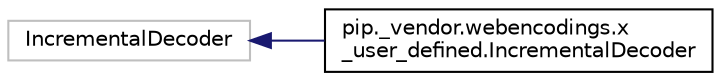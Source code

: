 digraph "Graphical Class Hierarchy"
{
  edge [fontname="Helvetica",fontsize="10",labelfontname="Helvetica",labelfontsize="10"];
  node [fontname="Helvetica",fontsize="10",shape=record];
  rankdir="LR";
  Node550 [label="IncrementalDecoder",height=0.2,width=0.4,color="grey75", fillcolor="white", style="filled"];
  Node550 -> Node0 [dir="back",color="midnightblue",fontsize="10",style="solid",fontname="Helvetica"];
  Node0 [label="pip._vendor.webencodings.x\l_user_defined.IncrementalDecoder",height=0.2,width=0.4,color="black", fillcolor="white", style="filled",URL="$classpip_1_1__vendor_1_1webencodings_1_1x__user__defined_1_1_incremental_decoder.html"];
}
